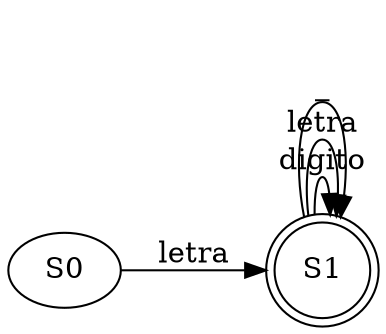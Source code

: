 digraph G {
	rankdir=LR
	S0 -> S1 [label="letra"]	S1 [shape="doublecircle"]	S1 -> S1 [label="digito"]	S1 -> S1 [label="letra"]	S1 -> S1 [label="_"]
}